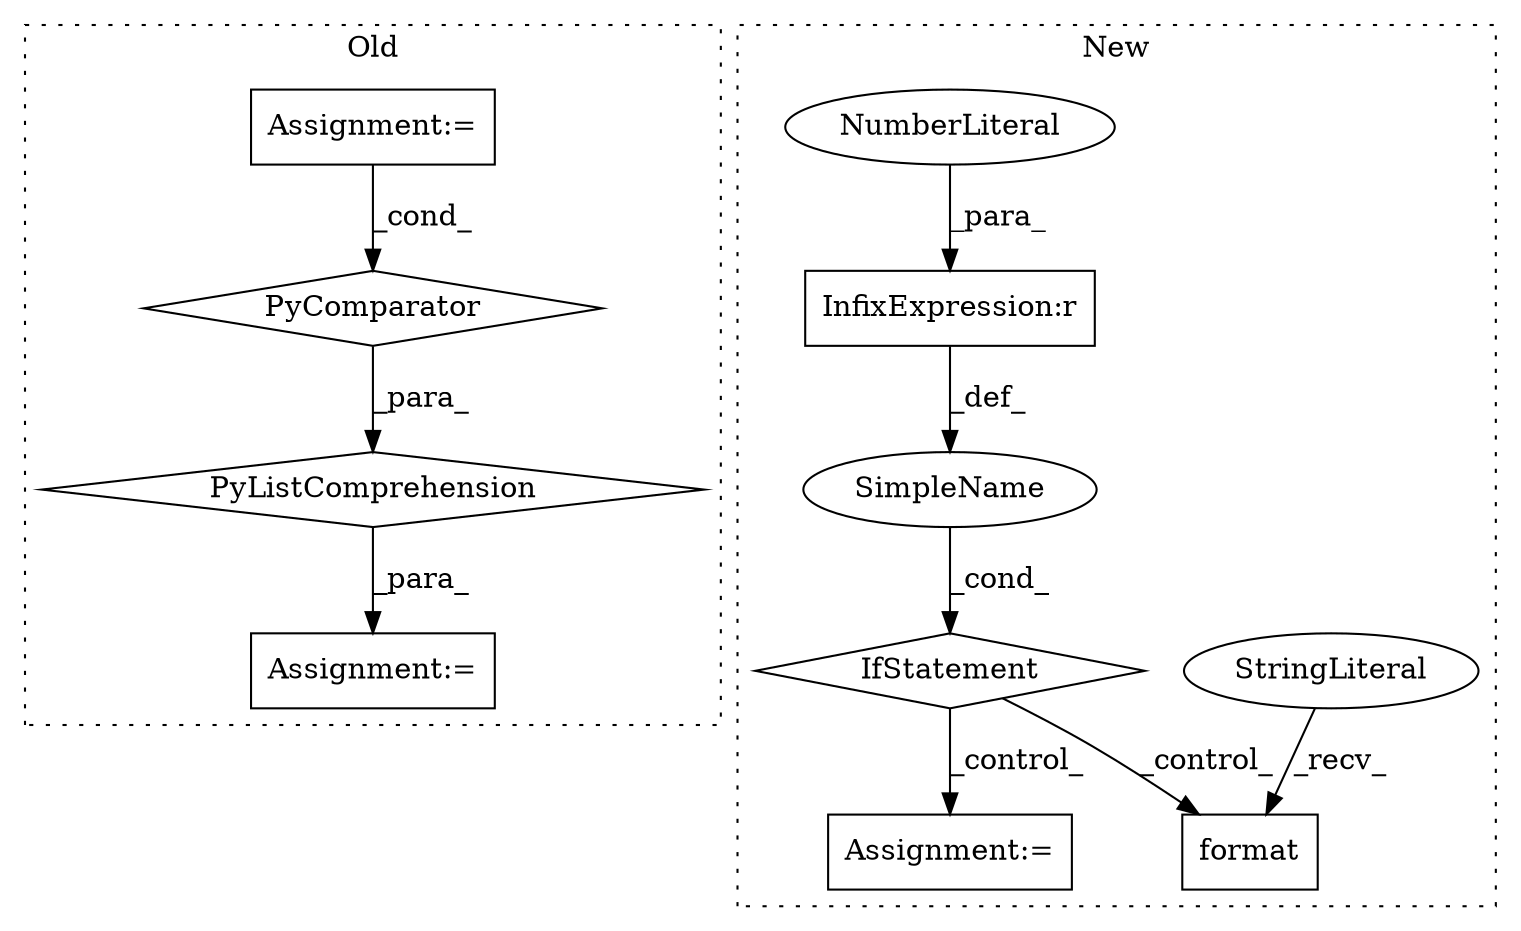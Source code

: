 digraph G {
subgraph cluster0 {
1 [label="PyComparator" a="113" s="1918" l="50" shape="diamond"];
4 [label="Assignment:=" a="7" s="1918" l="50" shape="box"];
5 [label="PyListComprehension" a="109" s="1831" l="145" shape="diamond"];
6 [label="Assignment:=" a="7" s="2007" l="1" shape="box"];
label = "Old";
style="dotted";
}
subgraph cluster1 {
2 [label="format" a="32" s="1726,1743" l="7,1" shape="box"];
3 [label="StringLiteral" a="45" s="1652" l="73" shape="ellipse"];
7 [label="IfStatement" a="25" s="1612,1621" l="4,2" shape="diamond"];
8 [label="SimpleName" a="42" s="" l="" shape="ellipse"];
9 [label="InfixExpression:r" a="27" s="1617" l="3" shape="box"];
10 [label="NumberLiteral" a="34" s="1620" l="1" shape="ellipse"];
11 [label="Assignment:=" a="7" s="2182" l="1" shape="box"];
label = "New";
style="dotted";
}
1 -> 5 [label="_para_"];
3 -> 2 [label="_recv_"];
4 -> 1 [label="_cond_"];
5 -> 6 [label="_para_"];
7 -> 2 [label="_control_"];
7 -> 11 [label="_control_"];
8 -> 7 [label="_cond_"];
9 -> 8 [label="_def_"];
10 -> 9 [label="_para_"];
}